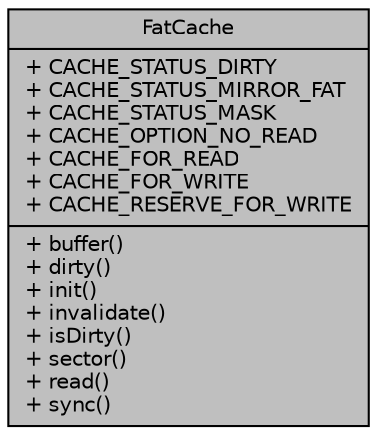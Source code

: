 digraph "FatCache"
{
 // INTERACTIVE_SVG=YES
 // LATEX_PDF_SIZE
  edge [fontname="Helvetica",fontsize="10",labelfontname="Helvetica",labelfontsize="10"];
  node [fontname="Helvetica",fontsize="10",shape=record];
  Node1 [label="{FatCache\n|+ CACHE_STATUS_DIRTY\l+ CACHE_STATUS_MIRROR_FAT\l+ CACHE_STATUS_MASK\l+ CACHE_OPTION_NO_READ\l+ CACHE_FOR_READ\l+ CACHE_FOR_WRITE\l+ CACHE_RESERVE_FOR_WRITE\l|+ buffer()\l+ dirty()\l+ init()\l+ invalidate()\l+ isDirty()\l+ sector()\l+ read()\l+ sync()\l}",height=0.2,width=0.4,color="black", fillcolor="grey75", style="filled", fontcolor="black",tooltip="Sector cache."];
}
